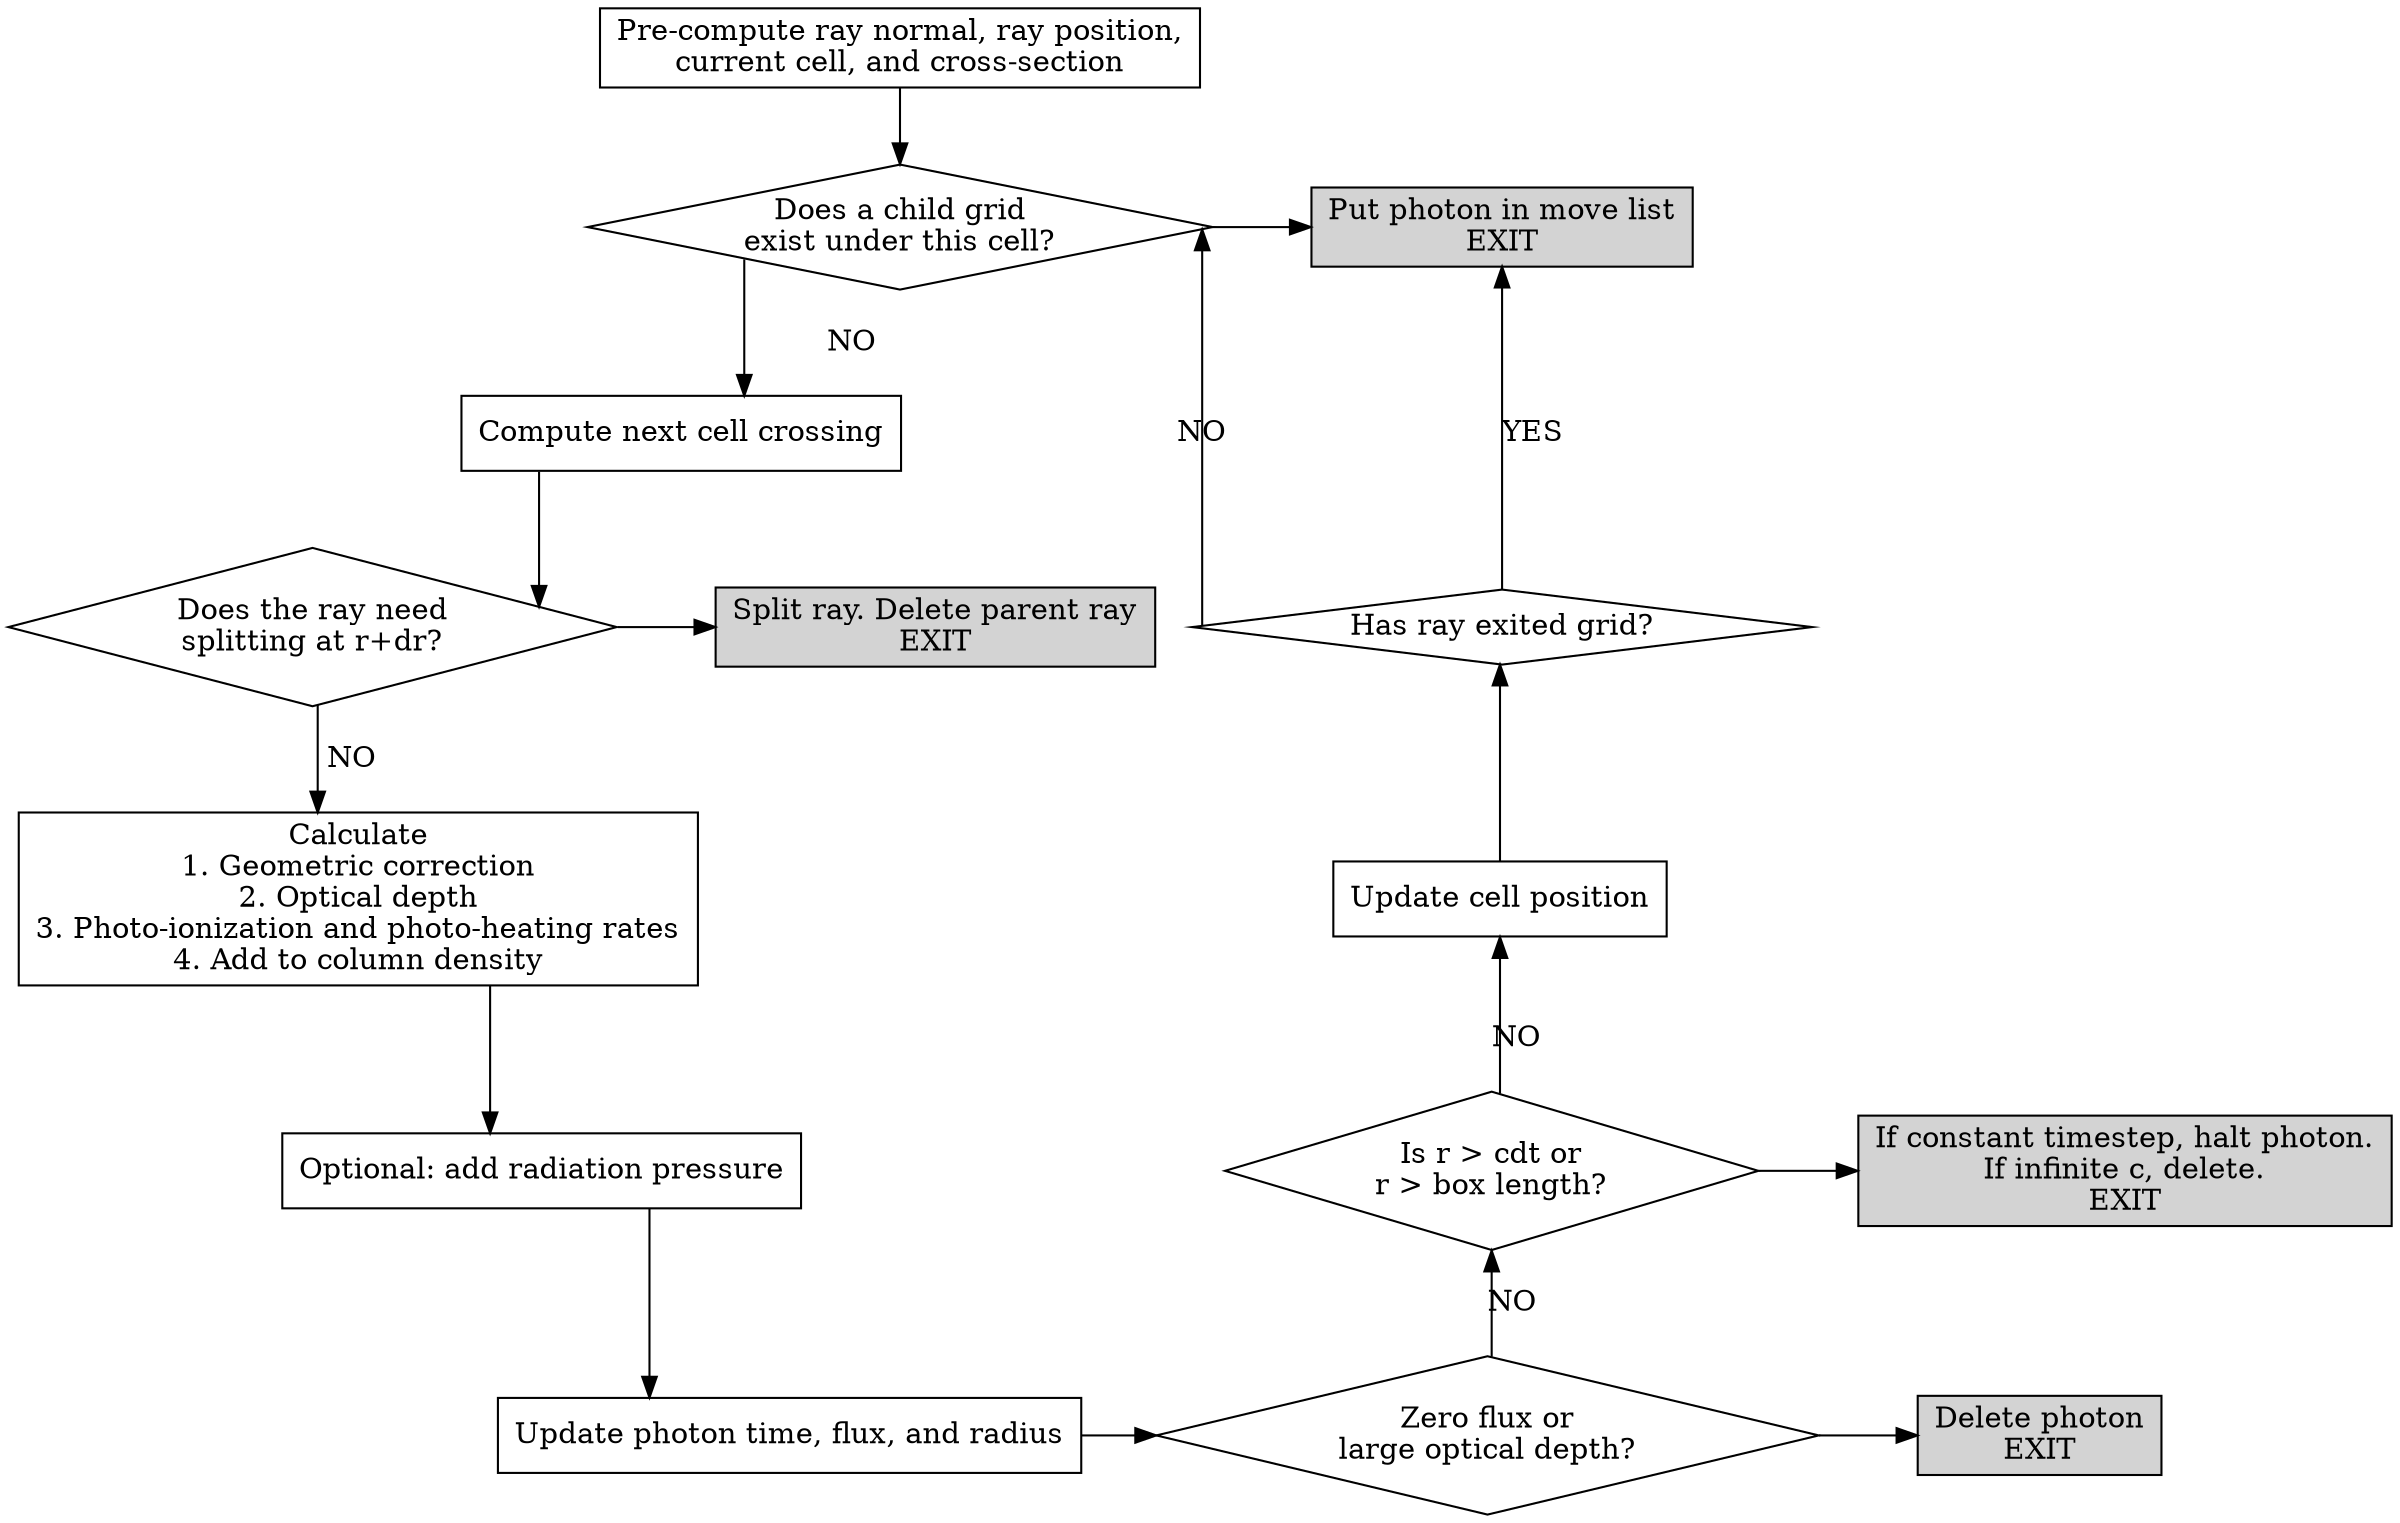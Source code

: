 digraph algorithm {
  //compound=true;
  ordering=out;
  //nodesep=equally;
  //concentrate=true;
  splines=ortho;
  //font=Helvetica;

  Invis [style=invisible, size="0,0"]
  PreCompute [shape=box, label="Pre-compute ray normal, ray position,\ncurrent cell, and cross-section"]
  NextCross [shape=box, label="Compute next cell crossing"]
  MovePhoton [shape=box, style=filled, label="Put photon in move list\nEXIT"]
  ChildGrid [shape=diamond, margin="0,0", label="Does a child grid\nexist under this cell?"]
  Split [shape=box, style=filled, label="Split ray. Delete parent ray\nEXIT"]
  CheckSplit [shape=diamond, label="Does the ray need\nsplitting at r+dr?"]
  Compute [shape=box, label="Calculate\n1. Geometric correction\n2. Optical depth\n3. Photo-ionization and photo-heating rates\n4. Add to column density"]
  RadPress [shape=box, label="Optional: add radiation pressure"]
  Update [shape=box label="Update photon time, flux, and radius"]

  CheckDelete [shape=diamond, label="Zero flux or\nlarge optical depth?"]
  Delete [shape=box, style=filled, label="Delete photon\nEXIT"]
  CheckDist [shape=diamond, label="Is r > cdt or\nr > box length?"]
  Halt [shape=box, style=filled, label="If constant timestep, halt photon.\nIf infinite c, delete.\nEXIT"]
  UpdateCell [shape=box, label="Update cell position"]
  CheckGrid [shape=diamond, label="Has ray exited grid?"]
  //MovePhoton2 [shape=box, style=filled, label="Put in move list\nEXIT"]

  { rank=same; MovePhoton; ChildGrid; }
  { rank=same; Split; CheckGrid; CheckSplit; }
  { rank=same; Update; CheckDelete; Delete; }
  { rank=same; RadPress; CheckDist; Halt; }
  { rank=same; UpdateCell; Compute; }

  PreCompute -> ChildGrid;
  ChildGrid -> MovePhoton [label="YES"];  // How to move closer to arrow?
  ChildGrid -> NextCross [label="NO"];
  NextCross -> CheckSplit;
  CheckSplit -> Split [label="YES"];
  CheckSplit -> Compute [label="NO"];
  Compute -> RadPress;
  RadPress -> Update;
  Update -> CheckDelete;
  CheckDelete -> Delete [label="YES"];
  CheckDelete -> CheckDist [label="NO"];
  CheckDist -> Halt [label="YES"];
  CheckDist -> UpdateCell [label="NO"];
  UpdateCell -> CheckGrid;
  CheckGrid -> MovePhoton [label="YES"];
  CheckGrid -> ChildGrid [label="NO"];

}
